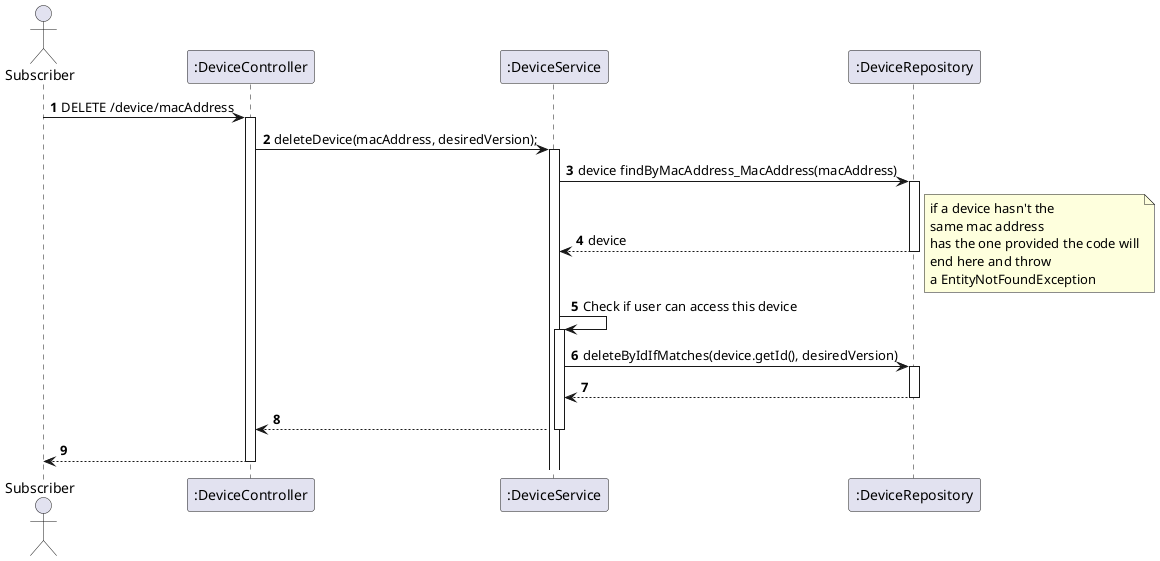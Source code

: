 @startuml
'https://plantuml.com/sequence-diagram
autoactivate on
autonumber

autonumber

actor "Subscriber" as Ac
participant ":DeviceController" as Ctrl
participant ":DeviceService" as Serv
participant ":DeviceRepository" as Repo


Ac -> Ctrl : DELETE /device/macAddress

Ctrl -> Serv :deleteDevice(macAddress, desiredVersion);


Serv -> Repo : device findByMacAddress_MacAddress(macAddress)
Repo --> Serv : device
note right
  if a device hasn't the
  same mac address
  has the one provided the code will
  end here and throw
  a EntityNotFoundException
end note

Serv -> Serv : Check if user can access this device

Serv -> Repo: deleteByIdIfMatches(device.getId(), desiredVersion)

Repo --> Serv:

Serv --> Ctrl:

Ac <-- Ctrl :

@enduml

